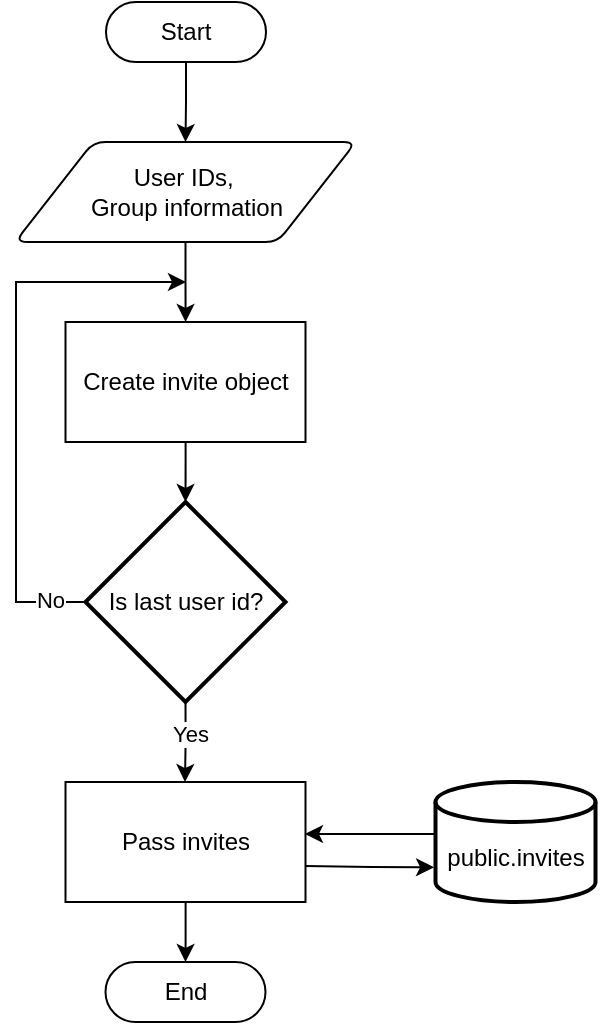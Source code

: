 <mxfile version="27.0.5">
  <diagram name="Page-1" id="54BmXvutcF5Cmjbbnw5_">
    <mxGraphModel dx="1955" dy="740" grid="1" gridSize="10" guides="1" tooltips="1" connect="1" arrows="1" fold="1" page="1" pageScale="1" pageWidth="850" pageHeight="1100" math="0" shadow="0">
      <root>
        <mxCell id="0" />
        <mxCell id="1" parent="0" />
        <mxCell id="rczKnNYQ8U0arZGSvwM_-4" style="edgeStyle=orthogonalEdgeStyle;rounded=0;orthogonalLoop=1;jettySize=auto;html=1;entryX=0.5;entryY=0;entryDx=0;entryDy=0;" edge="1" parent="1" source="rczKnNYQ8U0arZGSvwM_-1" target="rczKnNYQ8U0arZGSvwM_-3">
          <mxGeometry relative="1" as="geometry" />
        </mxCell>
        <mxCell id="rczKnNYQ8U0arZGSvwM_-1" value="Start" style="html=1;dashed=0;whiteSpace=wrap;shape=mxgraph.dfd.start" vertex="1" parent="1">
          <mxGeometry x="-465" y="100" width="80" height="30" as="geometry" />
        </mxCell>
        <mxCell id="rczKnNYQ8U0arZGSvwM_-2" value="Create invite object" style="rounded=0;whiteSpace=wrap;html=1;" vertex="1" parent="1">
          <mxGeometry x="-485.25" y="260" width="120" height="60" as="geometry" />
        </mxCell>
        <mxCell id="rczKnNYQ8U0arZGSvwM_-5" style="edgeStyle=orthogonalEdgeStyle;rounded=0;orthogonalLoop=1;jettySize=auto;html=1;" edge="1" parent="1" source="rczKnNYQ8U0arZGSvwM_-3" target="rczKnNYQ8U0arZGSvwM_-2">
          <mxGeometry relative="1" as="geometry" />
        </mxCell>
        <mxCell id="rczKnNYQ8U0arZGSvwM_-3" value="User IDs,&amp;nbsp;&lt;div&gt;Group information&lt;/div&gt;" style="shape=parallelogram;html=1;strokeWidth=1;perimeter=parallelogramPerimeter;whiteSpace=wrap;rounded=1;arcSize=12;size=0.23;" vertex="1" parent="1">
          <mxGeometry x="-510.5" y="170" width="170.5" height="50" as="geometry" />
        </mxCell>
        <mxCell id="rczKnNYQ8U0arZGSvwM_-9" style="edgeStyle=orthogonalEdgeStyle;rounded=0;orthogonalLoop=1;jettySize=auto;html=1;entryX=1;entryY=0.5;entryDx=0;entryDy=0;" edge="1" parent="1">
          <mxGeometry relative="1" as="geometry">
            <mxPoint x="-270.25" y="516.0" as="sourcePoint" />
            <mxPoint x="-365.5" y="516.0" as="targetPoint" />
          </mxGeometry>
        </mxCell>
        <mxCell id="rczKnNYQ8U0arZGSvwM_-6" value="&lt;div&gt;&lt;br&gt;&lt;/div&gt;&lt;div&gt;public.invites&lt;/div&gt;" style="strokeWidth=2;html=1;shape=mxgraph.flowchart.database;whiteSpace=wrap;" vertex="1" parent="1">
          <mxGeometry x="-300.25" y="490" width="80" height="60" as="geometry" />
        </mxCell>
        <mxCell id="rczKnNYQ8U0arZGSvwM_-7" style="edgeStyle=orthogonalEdgeStyle;rounded=0;orthogonalLoop=1;jettySize=auto;html=1;entryX=-0.009;entryY=0.711;entryDx=0;entryDy=0;entryPerimeter=0;" edge="1" parent="1" target="rczKnNYQ8U0arZGSvwM_-6">
          <mxGeometry relative="1" as="geometry">
            <mxPoint x="-365.5" y="532.0" as="sourcePoint" />
            <mxPoint x="-270.25" y="532.0" as="targetPoint" />
          </mxGeometry>
        </mxCell>
        <mxCell id="rczKnNYQ8U0arZGSvwM_-12" style="edgeStyle=orthogonalEdgeStyle;rounded=0;orthogonalLoop=1;jettySize=auto;html=1;" edge="1" parent="1" source="rczKnNYQ8U0arZGSvwM_-11">
          <mxGeometry relative="1" as="geometry">
            <mxPoint x="-425" y="240" as="targetPoint" />
            <Array as="points">
              <mxPoint x="-510" y="400" />
              <mxPoint x="-510" y="240" />
              <mxPoint x="-425" y="240" />
            </Array>
          </mxGeometry>
        </mxCell>
        <mxCell id="rczKnNYQ8U0arZGSvwM_-14" value="No" style="edgeLabel;html=1;align=center;verticalAlign=middle;resizable=0;points=[];" vertex="1" connectable="0" parent="rczKnNYQ8U0arZGSvwM_-12">
          <mxGeometry x="-0.867" y="-1" relative="1" as="geometry">
            <mxPoint as="offset" />
          </mxGeometry>
        </mxCell>
        <mxCell id="rczKnNYQ8U0arZGSvwM_-16" style="edgeStyle=orthogonalEdgeStyle;rounded=0;orthogonalLoop=1;jettySize=auto;html=1;exitX=0.5;exitY=1;exitDx=0;exitDy=0;exitPerimeter=0;" edge="1" parent="1" source="rczKnNYQ8U0arZGSvwM_-11">
          <mxGeometry relative="1" as="geometry">
            <mxPoint x="-425.5" y="490.0" as="targetPoint" />
            <mxPoint x="-425" y="454" as="sourcePoint" />
          </mxGeometry>
        </mxCell>
        <mxCell id="rczKnNYQ8U0arZGSvwM_-20" value="Yes" style="edgeLabel;html=1;align=center;verticalAlign=middle;resizable=0;points=[];" vertex="1" connectable="0" parent="rczKnNYQ8U0arZGSvwM_-16">
          <mxGeometry x="-0.212" y="2" relative="1" as="geometry">
            <mxPoint as="offset" />
          </mxGeometry>
        </mxCell>
        <mxCell id="rczKnNYQ8U0arZGSvwM_-11" value="Is last user id?" style="strokeWidth=2;html=1;shape=mxgraph.flowchart.decision;whiteSpace=wrap;" vertex="1" parent="1">
          <mxGeometry x="-475.25" y="350" width="100" height="100" as="geometry" />
        </mxCell>
        <mxCell id="rczKnNYQ8U0arZGSvwM_-15" style="edgeStyle=orthogonalEdgeStyle;rounded=0;orthogonalLoop=1;jettySize=auto;html=1;entryX=0.5;entryY=0;entryDx=0;entryDy=0;entryPerimeter=0;" edge="1" parent="1" source="rczKnNYQ8U0arZGSvwM_-2" target="rczKnNYQ8U0arZGSvwM_-11">
          <mxGeometry relative="1" as="geometry" />
        </mxCell>
        <mxCell id="rczKnNYQ8U0arZGSvwM_-18" style="edgeStyle=orthogonalEdgeStyle;rounded=0;orthogonalLoop=1;jettySize=auto;html=1;" edge="1" parent="1" source="rczKnNYQ8U0arZGSvwM_-17">
          <mxGeometry relative="1" as="geometry">
            <mxPoint x="-425.25" y="580" as="targetPoint" />
          </mxGeometry>
        </mxCell>
        <mxCell id="rczKnNYQ8U0arZGSvwM_-17" value="Pass invites" style="rounded=0;whiteSpace=wrap;html=1;" vertex="1" parent="1">
          <mxGeometry x="-485.25" y="490" width="120" height="60" as="geometry" />
        </mxCell>
        <mxCell id="rczKnNYQ8U0arZGSvwM_-19" value="End" style="html=1;dashed=0;whiteSpace=wrap;shape=mxgraph.dfd.start" vertex="1" parent="1">
          <mxGeometry x="-465.25" y="580" width="80" height="30" as="geometry" />
        </mxCell>
      </root>
    </mxGraphModel>
  </diagram>
</mxfile>

